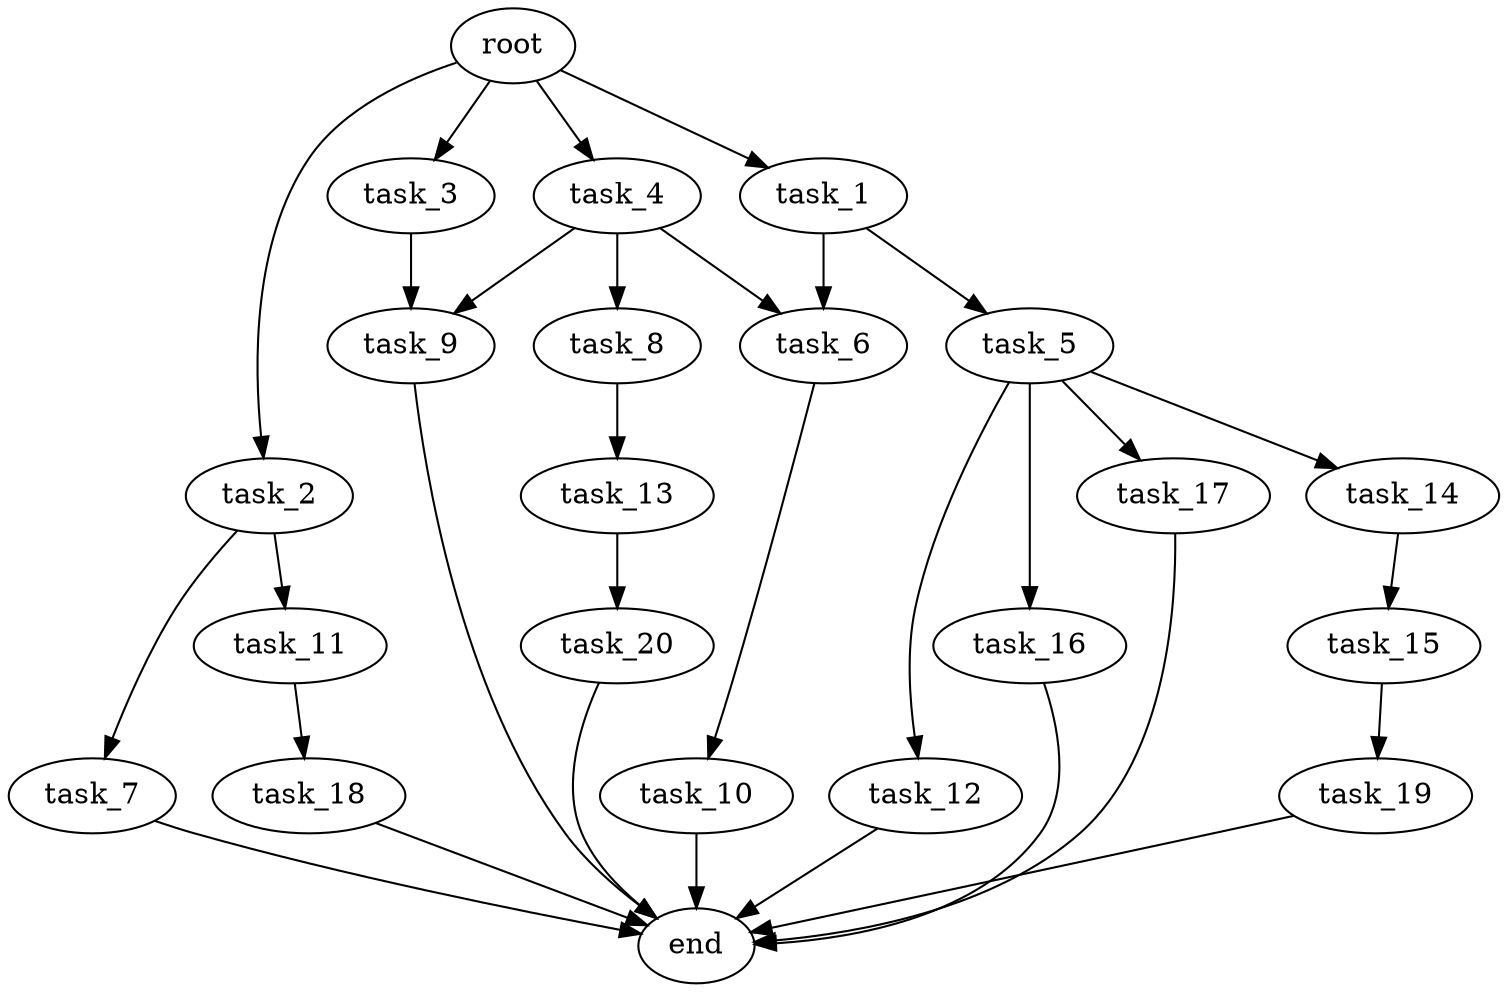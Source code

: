 digraph G {
  root [size="0.000000e+00"];
  task_1 [size="8.640643e+09"];
  task_2 [size="6.510045e+09"];
  task_3 [size="6.871917e+09"];
  task_4 [size="1.627402e+09"];
  task_5 [size="7.380202e+08"];
  task_6 [size="8.457779e+09"];
  task_7 [size="2.949791e+09"];
  task_8 [size="3.187850e+09"];
  task_9 [size="9.516670e+09"];
  task_10 [size="7.429298e+08"];
  task_11 [size="1.701882e+09"];
  task_12 [size="3.755203e+09"];
  task_13 [size="7.320119e+09"];
  task_14 [size="5.470916e+09"];
  task_15 [size="8.981344e+09"];
  task_16 [size="9.319537e+08"];
  task_17 [size="5.940711e+09"];
  task_18 [size="6.136834e+09"];
  task_19 [size="4.827885e+09"];
  task_20 [size="3.109010e+08"];
  end [size="0.000000e+00"];

  root -> task_1 [size="1.000000e-12"];
  root -> task_2 [size="1.000000e-12"];
  root -> task_3 [size="1.000000e-12"];
  root -> task_4 [size="1.000000e-12"];
  task_1 -> task_5 [size="7.380202e+07"];
  task_1 -> task_6 [size="4.228890e+08"];
  task_2 -> task_7 [size="2.949791e+08"];
  task_2 -> task_11 [size="1.701882e+08"];
  task_3 -> task_9 [size="4.758335e+08"];
  task_4 -> task_6 [size="4.228890e+08"];
  task_4 -> task_8 [size="3.187850e+08"];
  task_4 -> task_9 [size="4.758335e+08"];
  task_5 -> task_12 [size="3.755203e+08"];
  task_5 -> task_14 [size="5.470916e+08"];
  task_5 -> task_16 [size="9.319537e+07"];
  task_5 -> task_17 [size="5.940711e+08"];
  task_6 -> task_10 [size="7.429298e+07"];
  task_7 -> end [size="1.000000e-12"];
  task_8 -> task_13 [size="7.320119e+08"];
  task_9 -> end [size="1.000000e-12"];
  task_10 -> end [size="1.000000e-12"];
  task_11 -> task_18 [size="6.136834e+08"];
  task_12 -> end [size="1.000000e-12"];
  task_13 -> task_20 [size="3.109010e+07"];
  task_14 -> task_15 [size="8.981344e+08"];
  task_15 -> task_19 [size="4.827885e+08"];
  task_16 -> end [size="1.000000e-12"];
  task_17 -> end [size="1.000000e-12"];
  task_18 -> end [size="1.000000e-12"];
  task_19 -> end [size="1.000000e-12"];
  task_20 -> end [size="1.000000e-12"];
}
